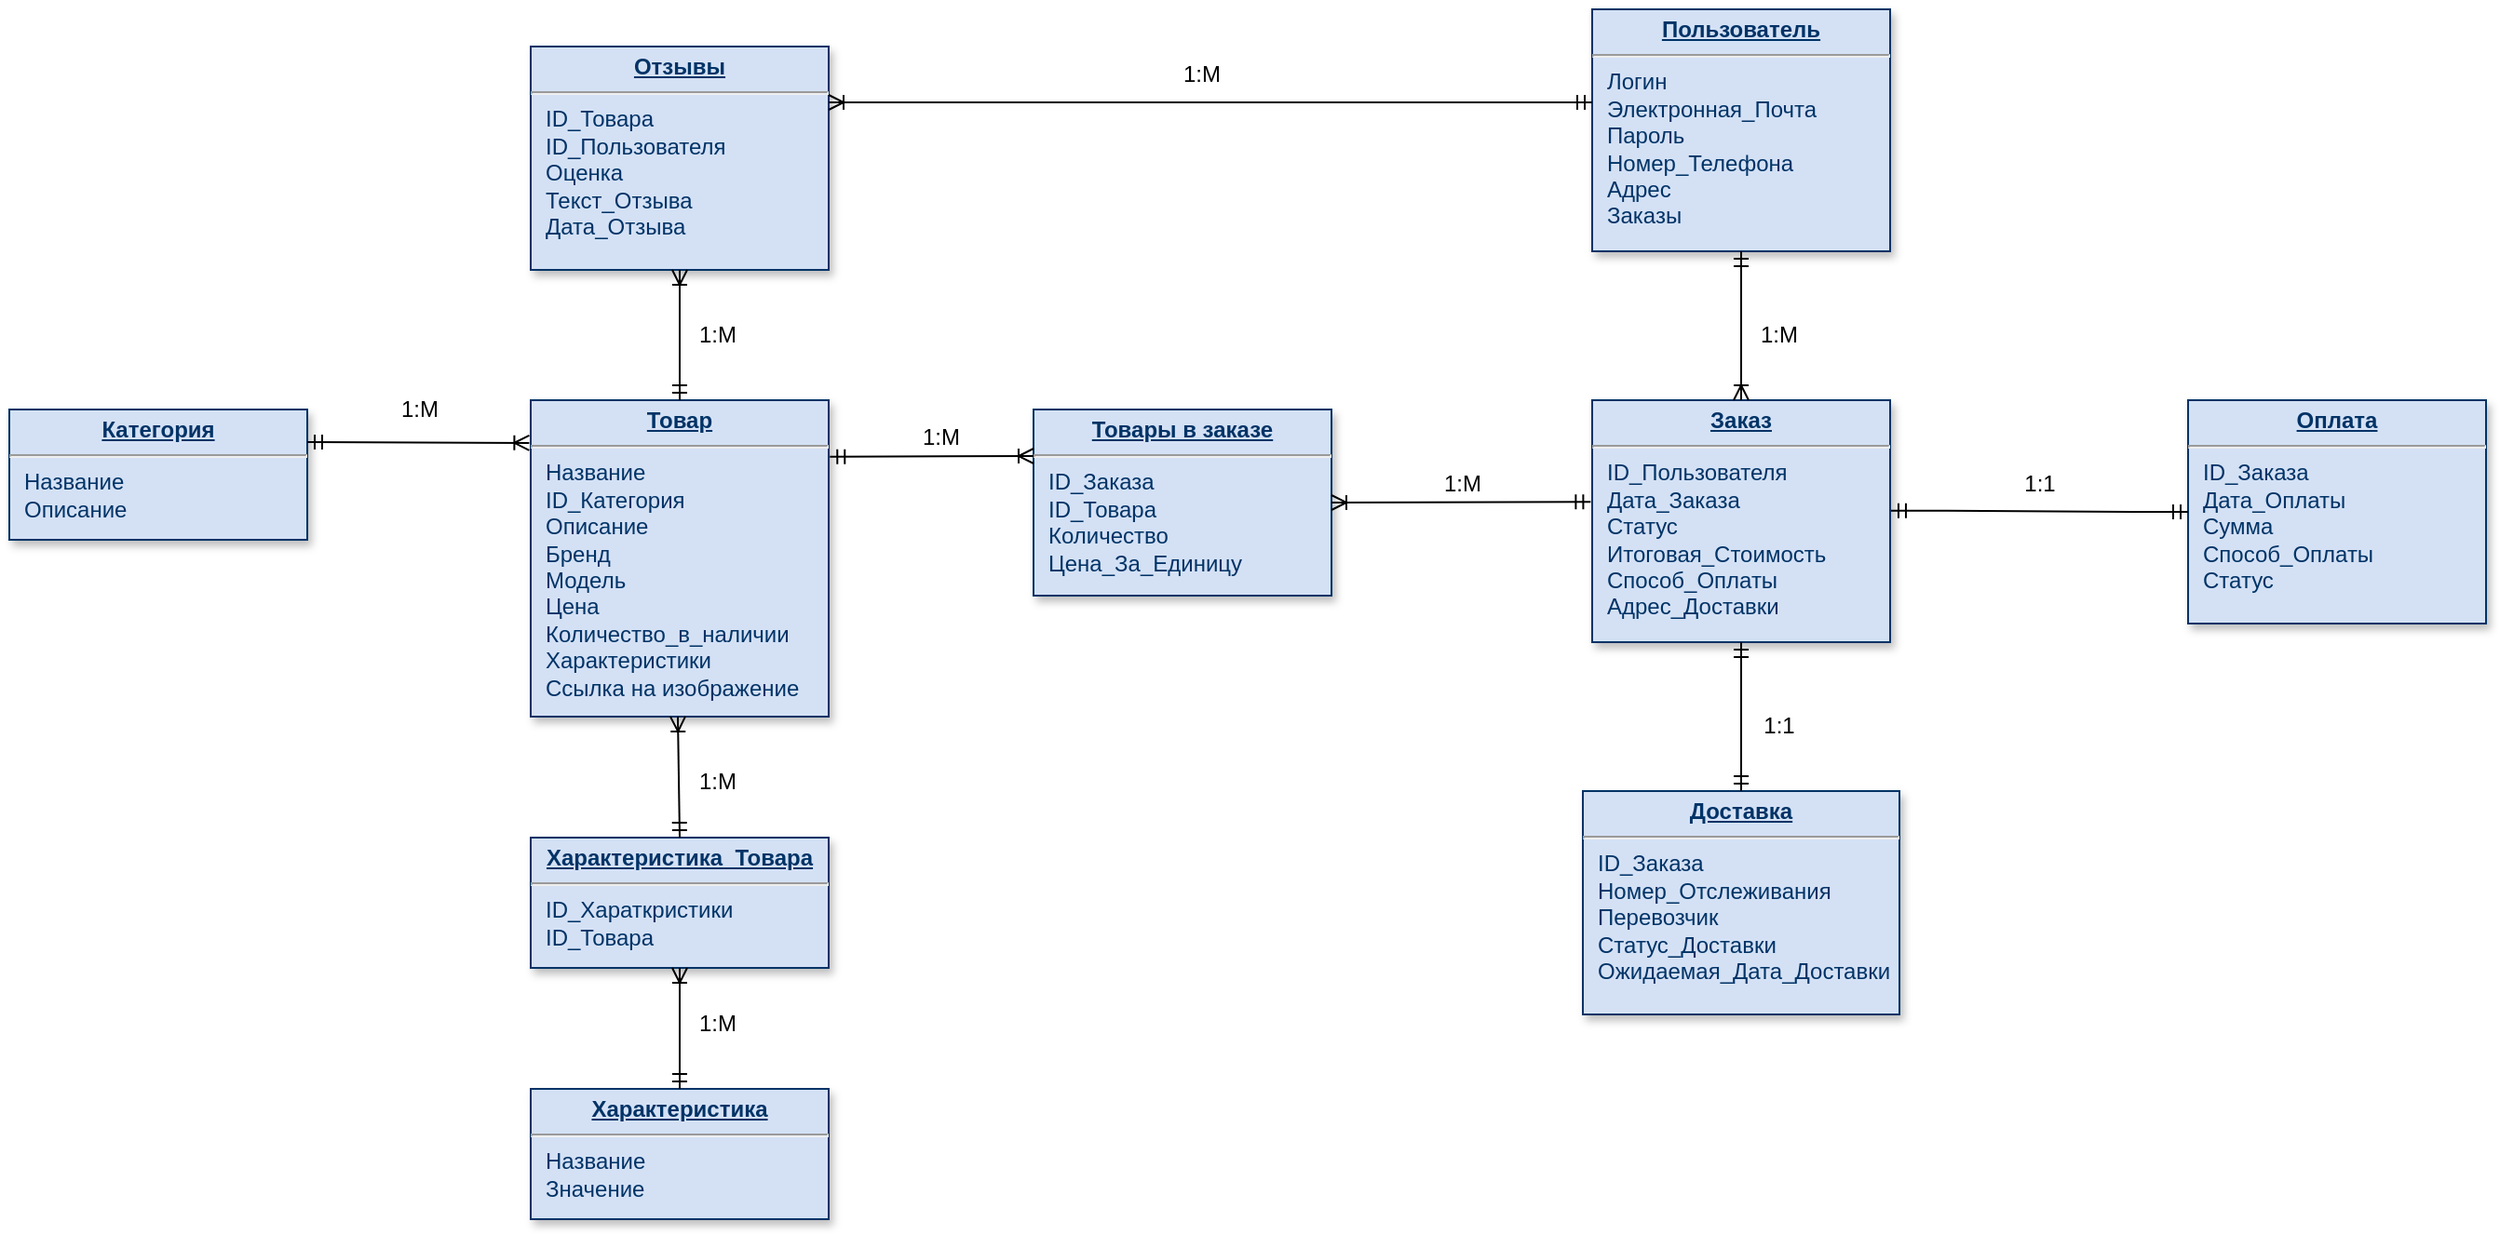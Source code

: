 <mxfile version="26.1.0">
  <diagram name="Page-1" id="efa7a0a1-bf9b-a30e-e6df-94a7791c09e9">
    <mxGraphModel dx="2260" dy="1949" grid="1" gridSize="10" guides="1" tooltips="1" connect="1" arrows="1" fold="1" page="1" pageScale="1" pageWidth="826" pageHeight="1169" background="none" math="0" shadow="0">
      <root>
        <mxCell id="0" />
        <mxCell id="1" parent="0" />
        <mxCell id="Fm3Z55BADJDgIxkucwXa-115" value="&lt;p style=&quot;margin: 0px; margin-top: 4px; text-align: center; text-decoration: underline;&quot;&gt;&lt;strong&gt;Товар&lt;/strong&gt;&lt;/p&gt;&lt;hr&gt;&lt;p style=&quot;margin: 0px; margin-left: 8px;&quot;&gt;Название&lt;/p&gt;&lt;p style=&quot;margin: 0px; margin-left: 8px;&quot;&gt;ID_Категория&lt;/p&gt;&lt;p style=&quot;margin: 0px; margin-left: 8px;&quot;&gt;Описание&lt;/p&gt;&lt;p style=&quot;margin: 0px; margin-left: 8px;&quot;&gt;Бренд&lt;/p&gt;&lt;p style=&quot;margin: 0px; margin-left: 8px;&quot;&gt;Модель&lt;/p&gt;&lt;p style=&quot;margin: 0px; margin-left: 8px;&quot;&gt;Цена&lt;/p&gt;&lt;p style=&quot;margin: 0px; margin-left: 8px;&quot;&gt;Количество_в_наличии&lt;/p&gt;&lt;p style=&quot;margin: 0px; margin-left: 8px;&quot;&gt;Характеристики&lt;/p&gt;&lt;p style=&quot;margin: 0px; margin-left: 8px;&quot;&gt;Ссылка на изображение&lt;/p&gt;" style="verticalAlign=top;align=left;overflow=fill;fontSize=12;fontFamily=Helvetica;html=1;strokeColor=#003366;shadow=1;fillColor=#D4E1F5;fontColor=#003366" parent="1" vertex="1">
          <mxGeometry x="-360" y="-580" width="160" height="170" as="geometry" />
        </mxCell>
        <mxCell id="Fm3Z55BADJDgIxkucwXa-116" value="&lt;p style=&quot;margin: 0px; margin-top: 4px; text-align: center; text-decoration: underline;&quot;&gt;&lt;strong&gt;Категория&lt;/strong&gt;&lt;/p&gt;&lt;hr&gt;&lt;p style=&quot;margin: 0px; margin-left: 8px;&quot;&gt;Название&lt;/p&gt;&lt;p style=&quot;margin: 0px; margin-left: 8px;&quot;&gt;Описание&lt;/p&gt;" style="verticalAlign=top;align=left;overflow=fill;fontSize=12;fontFamily=Helvetica;html=1;strokeColor=#003366;shadow=1;fillColor=#D4E1F5;fontColor=#003366" parent="1" vertex="1">
          <mxGeometry x="-640" y="-575" width="160" height="70" as="geometry" />
        </mxCell>
        <mxCell id="Fm3Z55BADJDgIxkucwXa-117" value="&lt;p style=&quot;margin: 0px; margin-top: 4px; text-align: center; text-decoration: underline;&quot;&gt;&lt;strong&gt;Заказ&lt;/strong&gt;&lt;/p&gt;&lt;hr&gt;&lt;p style=&quot;margin: 0px; margin-left: 8px;&quot;&gt;ID_Пользователя&lt;/p&gt;&lt;p style=&quot;margin: 0px; margin-left: 8px;&quot;&gt;Дата_Заказа&lt;/p&gt;&lt;p style=&quot;margin: 0px; margin-left: 8px;&quot;&gt;Статус&lt;/p&gt;&lt;p style=&quot;margin: 0px; margin-left: 8px;&quot;&gt;Итоговая_Стоимость&lt;/p&gt;&lt;p style=&quot;margin: 0px; margin-left: 8px;&quot;&gt;Способ_Оплаты&lt;/p&gt;&lt;p style=&quot;margin: 0px; margin-left: 8px;&quot;&gt;Адрес_Доставки&lt;/p&gt;" style="verticalAlign=top;align=left;overflow=fill;fontSize=12;fontFamily=Helvetica;html=1;strokeColor=#003366;shadow=1;fillColor=#D4E1F5;fontColor=#003366" parent="1" vertex="1">
          <mxGeometry x="210" y="-580" width="160" height="130" as="geometry" />
        </mxCell>
        <mxCell id="Fm3Z55BADJDgIxkucwXa-118" value="&lt;p style=&quot;margin: 0px; margin-top: 4px; text-align: center; text-decoration: underline;&quot;&gt;&lt;strong&gt;Товары в заказе&lt;/strong&gt;&lt;/p&gt;&lt;hr&gt;&lt;p style=&quot;margin: 0px; margin-left: 8px;&quot;&gt;ID_Заказа&lt;/p&gt;&lt;p style=&quot;margin: 0px; margin-left: 8px;&quot;&gt;ID_Товара&lt;/p&gt;&lt;p style=&quot;margin: 0px; margin-left: 8px;&quot;&gt;Количество&lt;/p&gt;&lt;p style=&quot;margin: 0px; margin-left: 8px;&quot;&gt;Цена_За_Единицу&lt;/p&gt;&lt;p style=&quot;margin: 0px; margin-left: 8px;&quot;&gt;&lt;br&gt;&lt;/p&gt;" style="verticalAlign=top;align=left;overflow=fill;fontSize=12;fontFamily=Helvetica;html=1;strokeColor=#003366;shadow=1;fillColor=#D4E1F5;fontColor=#003366" parent="1" vertex="1">
          <mxGeometry x="-90" y="-575" width="160" height="100" as="geometry" />
        </mxCell>
        <mxCell id="Fm3Z55BADJDgIxkucwXa-119" value="&lt;p style=&quot;margin: 0px; margin-top: 4px; text-align: center; text-decoration: underline;&quot;&gt;&lt;strong&gt;Пользователь&lt;/strong&gt;&lt;/p&gt;&lt;hr&gt;&lt;p style=&quot;margin: 0px; margin-left: 8px;&quot;&gt;Логин&lt;/p&gt;&lt;p style=&quot;margin: 0px; margin-left: 8px;&quot;&gt;Электронная_Почта&lt;/p&gt;&lt;p style=&quot;margin: 0px; margin-left: 8px;&quot;&gt;Пароль&lt;/p&gt;&lt;p style=&quot;margin: 0px; margin-left: 8px;&quot;&gt;Номер_Телефона&lt;/p&gt;&lt;p style=&quot;margin: 0px; margin-left: 8px;&quot;&gt;Адрес&lt;/p&gt;&lt;p style=&quot;margin: 0px; margin-left: 8px;&quot;&gt;Заказы&lt;/p&gt;&lt;p style=&quot;margin: 0px; margin-left: 8px;&quot;&gt;&lt;br&gt;&lt;/p&gt;" style="verticalAlign=top;align=left;overflow=fill;fontSize=12;fontFamily=Helvetica;html=1;strokeColor=#003366;shadow=1;fillColor=#D4E1F5;fontColor=#003366" parent="1" vertex="1">
          <mxGeometry x="210" y="-790" width="160" height="130" as="geometry" />
        </mxCell>
        <mxCell id="Fm3Z55BADJDgIxkucwXa-120" value="&lt;p style=&quot;margin: 0px; margin-top: 4px; text-align: center; text-decoration: underline;&quot;&gt;&lt;strong&gt;Оплата&lt;/strong&gt;&lt;/p&gt;&lt;hr&gt;&lt;p style=&quot;margin: 0px; margin-left: 8px;&quot;&gt;ID_Заказа&lt;/p&gt;&lt;p style=&quot;margin: 0px; margin-left: 8px;&quot;&gt;Дата_Оплаты&lt;/p&gt;&lt;p style=&quot;margin: 0px; margin-left: 8px;&quot;&gt;Сумма&lt;/p&gt;&lt;p style=&quot;margin: 0px; margin-left: 8px;&quot;&gt;Способ_Оплаты&lt;/p&gt;&lt;p style=&quot;margin: 0px; margin-left: 8px;&quot;&gt;Статус&lt;/p&gt;&lt;p style=&quot;margin: 0px; margin-left: 8px;&quot;&gt;&lt;br&gt;&lt;/p&gt;" style="verticalAlign=top;align=left;overflow=fill;fontSize=12;fontFamily=Helvetica;html=1;strokeColor=#003366;shadow=1;fillColor=#D4E1F5;fontColor=#003366" parent="1" vertex="1">
          <mxGeometry x="530" y="-580" width="160" height="120" as="geometry" />
        </mxCell>
        <mxCell id="Fm3Z55BADJDgIxkucwXa-121" value="&lt;p style=&quot;margin: 0px; margin-top: 4px; text-align: center; text-decoration: underline;&quot;&gt;&lt;strong&gt;Доставка&lt;/strong&gt;&lt;/p&gt;&lt;hr&gt;&lt;p style=&quot;margin: 0px; margin-left: 8px;&quot;&gt;&lt;span style=&quot;background-color: transparent; color: light-dark(rgb(0, 51, 102), rgb(161, 205, 249));&quot;&gt;ID_Заказа&lt;/span&gt;&lt;/p&gt;&lt;p style=&quot;margin: 0px; margin-left: 8px;&quot;&gt;&lt;span style=&quot;background-color: transparent; color: light-dark(rgb(0, 51, 102), rgb(161, 205, 249));&quot;&gt;Номер_Отслеживания&lt;/span&gt;&lt;/p&gt;&lt;p style=&quot;margin: 0px; margin-left: 8px;&quot;&gt;Перевозчик&lt;/p&gt;&lt;p style=&quot;margin: 0px; margin-left: 8px;&quot;&gt;Статус_Доставки&lt;/p&gt;&lt;p style=&quot;margin: 0px; margin-left: 8px;&quot;&gt;Ожидаемая_Дата_Доставки&lt;/p&gt;&lt;p style=&quot;margin: 0px; margin-left: 8px;&quot;&gt;&lt;br&gt;&lt;/p&gt;" style="verticalAlign=top;align=left;overflow=fill;fontSize=12;fontFamily=Helvetica;html=1;strokeColor=#003366;shadow=1;fillColor=#D4E1F5;fontColor=#003366" parent="1" vertex="1">
          <mxGeometry x="205" y="-370" width="170" height="120" as="geometry" />
        </mxCell>
        <mxCell id="Fm3Z55BADJDgIxkucwXa-123" value="&lt;p style=&quot;margin: 0px; margin-top: 4px; text-align: center; text-decoration: underline;&quot;&gt;&lt;strong&gt;Отзывы&lt;/strong&gt;&lt;/p&gt;&lt;hr&gt;&lt;p style=&quot;margin: 0px; margin-left: 8px;&quot;&gt;ID_Товара&lt;/p&gt;&lt;p style=&quot;margin: 0px; margin-left: 8px;&quot;&gt;ID_Пользователя&lt;/p&gt;&lt;p style=&quot;margin: 0px; margin-left: 8px;&quot;&gt;Оценка&lt;/p&gt;&lt;p style=&quot;margin: 0px; margin-left: 8px;&quot;&gt;Текст_Отзыва&lt;/p&gt;&lt;p style=&quot;margin: 0px; margin-left: 8px;&quot;&gt;Дата_Отзыва&lt;/p&gt;&lt;p style=&quot;margin: 0px; margin-left: 8px;&quot;&gt;&lt;br&gt;&lt;/p&gt;" style="verticalAlign=top;align=left;overflow=fill;fontSize=12;fontFamily=Helvetica;html=1;strokeColor=#003366;shadow=1;fillColor=#D4E1F5;fontColor=#003366" parent="1" vertex="1">
          <mxGeometry x="-360" y="-770" width="160" height="120" as="geometry" />
        </mxCell>
        <mxCell id="Fm3Z55BADJDgIxkucwXa-156" value="1:М" style="text;html=1;align=center;verticalAlign=middle;resizable=0;points=[];autosize=1;strokeColor=none;fillColor=none;" parent="1" vertex="1">
          <mxGeometry x="-440" y="-590" width="40" height="30" as="geometry" />
        </mxCell>
        <mxCell id="Fm3Z55BADJDgIxkucwXa-157" value="1:М" style="text;html=1;align=center;verticalAlign=middle;resizable=0;points=[];autosize=1;strokeColor=none;fillColor=none;" parent="1" vertex="1">
          <mxGeometry x="-20" y="-770" width="40" height="30" as="geometry" />
        </mxCell>
        <mxCell id="Fm3Z55BADJDgIxkucwXa-158" value="1:М" style="text;html=1;align=center;verticalAlign=middle;resizable=0;points=[];autosize=1;strokeColor=none;fillColor=none;" parent="1" vertex="1">
          <mxGeometry x="120" y="-550" width="40" height="30" as="geometry" />
        </mxCell>
        <mxCell id="Fm3Z55BADJDgIxkucwXa-159" value="1:1" style="text;html=1;align=center;verticalAlign=middle;resizable=0;points=[];autosize=1;strokeColor=none;fillColor=none;" parent="1" vertex="1">
          <mxGeometry x="430" y="-550" width="40" height="30" as="geometry" />
        </mxCell>
        <mxCell id="Fm3Z55BADJDgIxkucwXa-160" value="1:1" style="text;html=1;align=center;verticalAlign=middle;resizable=0;points=[];autosize=1;strokeColor=none;fillColor=none;" parent="1" vertex="1">
          <mxGeometry x="290" y="-420" width="40" height="30" as="geometry" />
        </mxCell>
        <mxCell id="Fm3Z55BADJDgIxkucwXa-161" value="1:М" style="text;html=1;align=center;verticalAlign=middle;resizable=0;points=[];autosize=1;strokeColor=none;fillColor=none;" parent="1" vertex="1">
          <mxGeometry x="-280" y="-630" width="40" height="30" as="geometry" />
        </mxCell>
        <mxCell id="Fm3Z55BADJDgIxkucwXa-162" value="1:М" style="text;html=1;align=center;verticalAlign=middle;resizable=0;points=[];autosize=1;strokeColor=none;fillColor=none;" parent="1" vertex="1">
          <mxGeometry x="-160" y="-575" width="40" height="30" as="geometry" />
        </mxCell>
        <mxCell id="mRueR6JglUJ3qrwFYRxM-1" value="&lt;p style=&quot;margin: 0px; margin-top: 4px; text-align: center; text-decoration: underline;&quot;&gt;&lt;strong&gt;Характеристика&lt;/strong&gt;&lt;/p&gt;&lt;hr&gt;&lt;p style=&quot;margin: 0px; margin-left: 8px;&quot;&gt;Название&lt;/p&gt;&lt;p style=&quot;margin: 0px; margin-left: 8px;&quot;&gt;Значение&lt;/p&gt;" style="verticalAlign=top;align=left;overflow=fill;fontSize=12;fontFamily=Helvetica;html=1;strokeColor=#003366;shadow=1;fillColor=#D4E1F5;fontColor=#003366" parent="1" vertex="1">
          <mxGeometry x="-360" y="-210" width="160" height="70" as="geometry" />
        </mxCell>
        <mxCell id="mRueR6JglUJ3qrwFYRxM-3" value="&lt;p style=&quot;margin: 0px; margin-top: 4px; text-align: center; text-decoration: underline;&quot;&gt;&lt;strong&gt;Характеристика_Товара&lt;/strong&gt;&lt;/p&gt;&lt;hr&gt;&lt;p style=&quot;margin: 0px; margin-left: 8px;&quot;&gt;ID_Хараткристики&lt;/p&gt;&lt;p style=&quot;margin: 0px; margin-left: 8px;&quot;&gt;ID_Товара&lt;/p&gt;" style="verticalAlign=top;align=left;overflow=fill;fontSize=12;fontFamily=Helvetica;html=1;strokeColor=#003366;shadow=1;fillColor=#D4E1F5;fontColor=#003366" parent="1" vertex="1">
          <mxGeometry x="-360" y="-345" width="160" height="70" as="geometry" />
        </mxCell>
        <mxCell id="mRueR6JglUJ3qrwFYRxM-4" value="" style="fontSize=12;html=1;endArrow=ERoneToMany;startArrow=ERmandOne;rounded=0;entryX=0.5;entryY=1;entryDx=0;entryDy=0;exitX=0.5;exitY=0;exitDx=0;exitDy=0;" parent="1" source="mRueR6JglUJ3qrwFYRxM-1" target="mRueR6JglUJ3qrwFYRxM-3" edge="1">
          <mxGeometry width="100" height="100" relative="1" as="geometry">
            <mxPoint x="-290" y="-120" as="sourcePoint" />
            <mxPoint x="-190" y="-220" as="targetPoint" />
          </mxGeometry>
        </mxCell>
        <mxCell id="mRueR6JglUJ3qrwFYRxM-5" value="" style="fontSize=12;html=1;endArrow=ERoneToMany;startArrow=ERmandOne;rounded=0;exitX=0.5;exitY=0;exitDx=0;exitDy=0;" parent="1" source="mRueR6JglUJ3qrwFYRxM-3" edge="1">
          <mxGeometry width="100" height="100" relative="1" as="geometry">
            <mxPoint x="-280.83" y="-360" as="sourcePoint" />
            <mxPoint x="-281" y="-410" as="targetPoint" />
          </mxGeometry>
        </mxCell>
        <mxCell id="mRueR6JglUJ3qrwFYRxM-6" value="" style="fontSize=12;html=1;endArrow=ERoneToMany;startArrow=ERmandOne;rounded=0;exitX=1;exitY=0.25;exitDx=0;exitDy=0;entryX=-0.005;entryY=0.135;entryDx=0;entryDy=0;entryPerimeter=0;" parent="1" source="Fm3Z55BADJDgIxkucwXa-116" target="Fm3Z55BADJDgIxkucwXa-115" edge="1">
          <mxGeometry width="100" height="100" relative="1" as="geometry">
            <mxPoint x="-413" y="-484" as="sourcePoint" />
            <mxPoint x="-361" y="-565" as="targetPoint" />
          </mxGeometry>
        </mxCell>
        <mxCell id="mRueR6JglUJ3qrwFYRxM-7" value="" style="fontSize=12;html=1;endArrow=ERoneToMany;startArrow=ERmandOne;rounded=0;exitX=0.5;exitY=0;exitDx=0;exitDy=0;entryX=0.5;entryY=1;entryDx=0;entryDy=0;" parent="1" source="Fm3Z55BADJDgIxkucwXa-115" target="Fm3Z55BADJDgIxkucwXa-123" edge="1">
          <mxGeometry width="100" height="100" relative="1" as="geometry">
            <mxPoint x="-460" y="-552" as="sourcePoint" />
            <mxPoint x="-350" y="-552" as="targetPoint" />
          </mxGeometry>
        </mxCell>
        <mxCell id="mRueR6JglUJ3qrwFYRxM-8" value="" style="fontSize=12;html=1;endArrow=ERoneToMany;startArrow=ERmandOne;rounded=0;exitX=1.004;exitY=0.179;exitDx=0;exitDy=0;entryX=0;entryY=0.25;entryDx=0;entryDy=0;exitPerimeter=0;" parent="1" source="Fm3Z55BADJDgIxkucwXa-115" target="Fm3Z55BADJDgIxkucwXa-118" edge="1">
          <mxGeometry width="100" height="100" relative="1" as="geometry">
            <mxPoint x="-270" y="-570" as="sourcePoint" />
            <mxPoint x="-270" y="-640" as="targetPoint" />
          </mxGeometry>
        </mxCell>
        <mxCell id="mRueR6JglUJ3qrwFYRxM-9" value="" style="fontSize=12;html=1;endArrow=ERoneToMany;startArrow=ERmandOne;rounded=0;exitX=0;exitY=0.385;exitDx=0;exitDy=0;entryX=1;entryY=0.25;entryDx=0;entryDy=0;exitPerimeter=0;" parent="1" source="Fm3Z55BADJDgIxkucwXa-119" target="Fm3Z55BADJDgIxkucwXa-123" edge="1">
          <mxGeometry width="100" height="100" relative="1" as="geometry">
            <mxPoint x="-64.5" y="-700" as="sourcePoint" />
            <mxPoint x="44.5" y="-700" as="targetPoint" />
          </mxGeometry>
        </mxCell>
        <mxCell id="mRueR6JglUJ3qrwFYRxM-10" value="" style="fontSize=12;html=1;endArrow=ERoneToMany;startArrow=ERmandOne;rounded=0;exitX=0.5;exitY=1;exitDx=0;exitDy=0;" parent="1" source="Fm3Z55BADJDgIxkucwXa-119" edge="1">
          <mxGeometry width="100" height="100" relative="1" as="geometry">
            <mxPoint x="480" y="-615.2" as="sourcePoint" />
            <mxPoint x="290" y="-580" as="targetPoint" />
          </mxGeometry>
        </mxCell>
        <mxCell id="mRueR6JglUJ3qrwFYRxM-12" value="" style="fontSize=12;html=1;endArrow=ERoneToMany;startArrow=ERmandOne;rounded=0;exitX=-0.005;exitY=0.42;exitDx=0;exitDy=0;entryX=1;entryY=0.5;entryDx=0;entryDy=0;exitPerimeter=0;" parent="1" source="Fm3Z55BADJDgIxkucwXa-117" target="Fm3Z55BADJDgIxkucwXa-118" edge="1">
          <mxGeometry width="100" height="100" relative="1" as="geometry">
            <mxPoint x="300" y="-650" as="sourcePoint" />
            <mxPoint x="300" y="-570" as="targetPoint" />
          </mxGeometry>
        </mxCell>
        <mxCell id="mRueR6JglUJ3qrwFYRxM-14" value="" style="edgeStyle=entityRelationEdgeStyle;fontSize=12;html=1;endArrow=ERmandOne;startArrow=ERmandOne;rounded=0;entryX=0;entryY=0.5;entryDx=0;entryDy=0;exitX=1.003;exitY=0.457;exitDx=0;exitDy=0;exitPerimeter=0;" parent="1" source="Fm3Z55BADJDgIxkucwXa-117" target="Fm3Z55BADJDgIxkucwXa-120" edge="1">
          <mxGeometry width="100" height="100" relative="1" as="geometry">
            <mxPoint x="420" y="-400" as="sourcePoint" />
            <mxPoint x="520" y="-500" as="targetPoint" />
          </mxGeometry>
        </mxCell>
        <mxCell id="mRueR6JglUJ3qrwFYRxM-15" value="" style="fontSize=12;html=1;endArrow=ERmandOne;startArrow=ERmandOne;rounded=0;entryX=0.5;entryY=0;entryDx=0;entryDy=0;exitX=0.5;exitY=1;exitDx=0;exitDy=0;" parent="1" source="Fm3Z55BADJDgIxkucwXa-117" target="Fm3Z55BADJDgIxkucwXa-121" edge="1">
          <mxGeometry width="100" height="100" relative="1" as="geometry">
            <mxPoint x="350" y="-420" as="sourcePoint" />
            <mxPoint x="510" y="-419" as="targetPoint" />
          </mxGeometry>
        </mxCell>
        <mxCell id="mRueR6JglUJ3qrwFYRxM-16" value="1:М" style="text;html=1;align=center;verticalAlign=middle;resizable=0;points=[];autosize=1;strokeColor=none;fillColor=none;" parent="1" vertex="1">
          <mxGeometry x="-280" y="-260" width="40" height="30" as="geometry" />
        </mxCell>
        <mxCell id="mRueR6JglUJ3qrwFYRxM-18" value="1:М" style="text;html=1;align=center;verticalAlign=middle;resizable=0;points=[];autosize=1;strokeColor=none;fillColor=none;" parent="1" vertex="1">
          <mxGeometry x="-280" y="-390" width="40" height="30" as="geometry" />
        </mxCell>
        <mxCell id="mRueR6JglUJ3qrwFYRxM-19" value="1:М" style="text;html=1;align=center;verticalAlign=middle;resizable=0;points=[];autosize=1;strokeColor=none;fillColor=none;" parent="1" vertex="1">
          <mxGeometry x="290" y="-630" width="40" height="30" as="geometry" />
        </mxCell>
      </root>
    </mxGraphModel>
  </diagram>
</mxfile>
